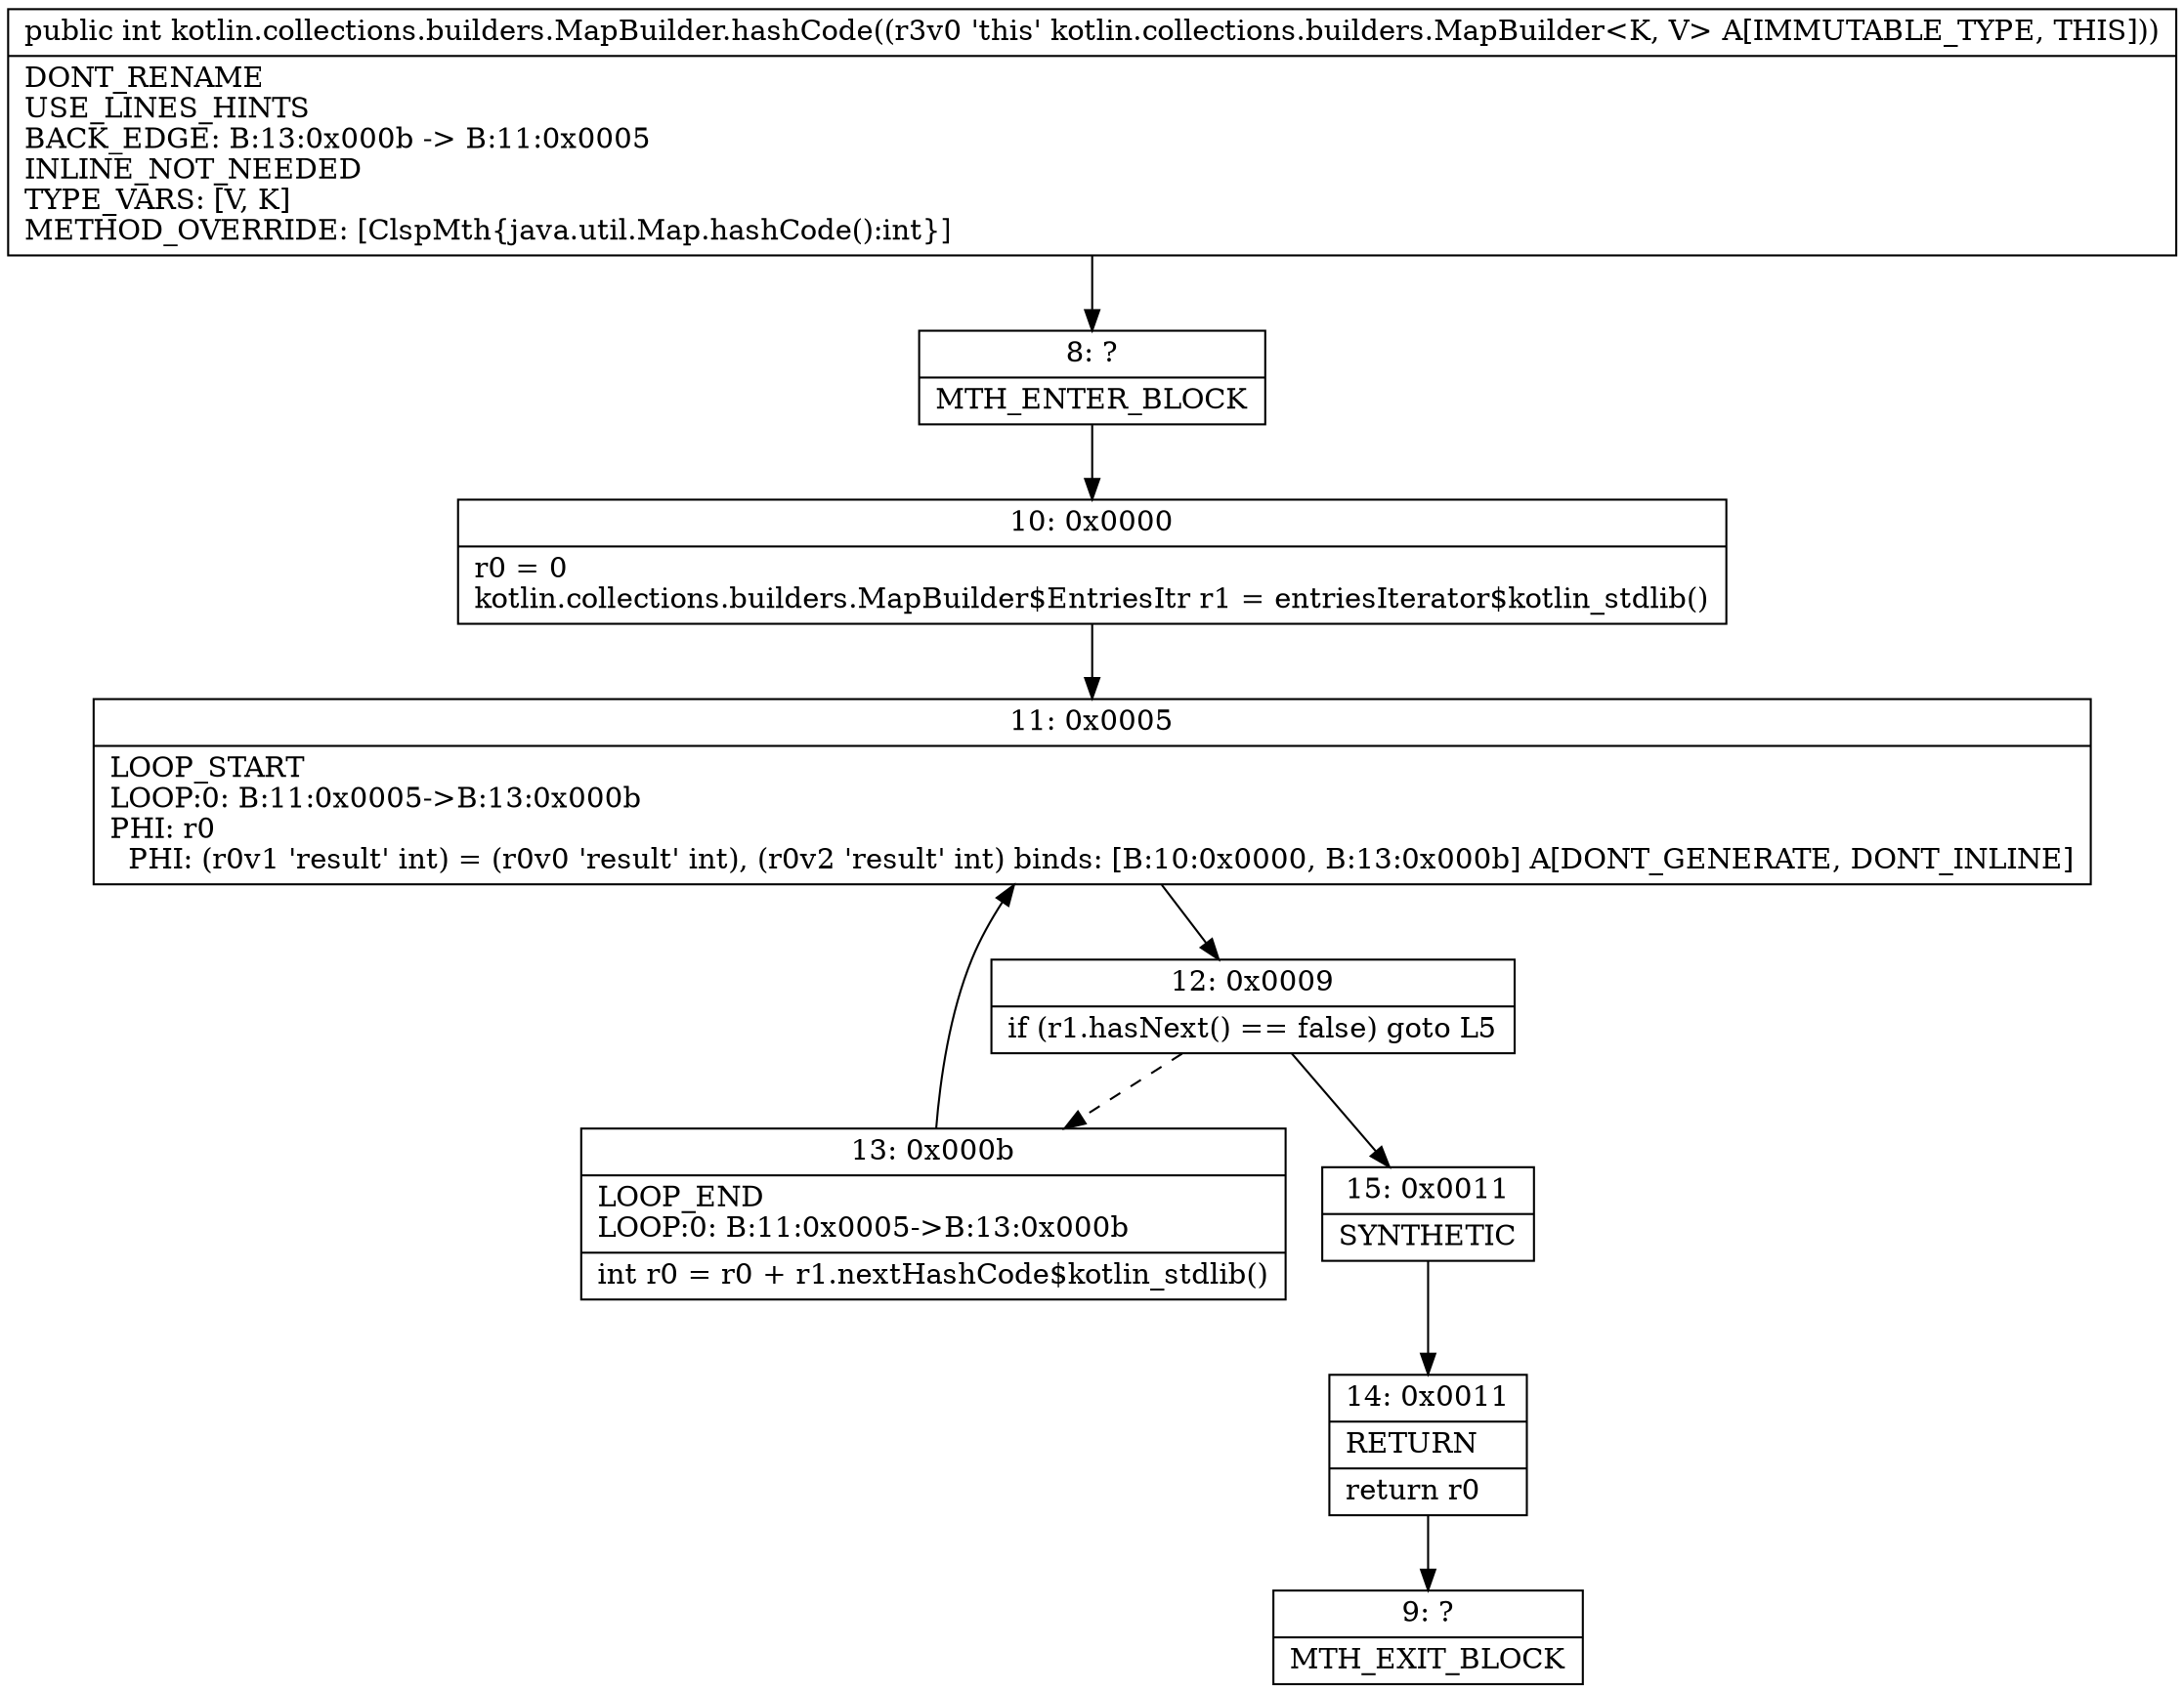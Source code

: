 digraph "CFG forkotlin.collections.builders.MapBuilder.hashCode()I" {
Node_8 [shape=record,label="{8\:\ ?|MTH_ENTER_BLOCK\l}"];
Node_10 [shape=record,label="{10\:\ 0x0000|r0 = 0\lkotlin.collections.builders.MapBuilder$EntriesItr r1 = entriesIterator$kotlin_stdlib()\l}"];
Node_11 [shape=record,label="{11\:\ 0x0005|LOOP_START\lLOOP:0: B:11:0x0005\-\>B:13:0x000b\lPHI: r0 \l  PHI: (r0v1 'result' int) = (r0v0 'result' int), (r0v2 'result' int) binds: [B:10:0x0000, B:13:0x000b] A[DONT_GENERATE, DONT_INLINE]\l}"];
Node_12 [shape=record,label="{12\:\ 0x0009|if (r1.hasNext() == false) goto L5\l}"];
Node_13 [shape=record,label="{13\:\ 0x000b|LOOP_END\lLOOP:0: B:11:0x0005\-\>B:13:0x000b\l|int r0 = r0 + r1.nextHashCode$kotlin_stdlib()\l}"];
Node_15 [shape=record,label="{15\:\ 0x0011|SYNTHETIC\l}"];
Node_14 [shape=record,label="{14\:\ 0x0011|RETURN\l|return r0\l}"];
Node_9 [shape=record,label="{9\:\ ?|MTH_EXIT_BLOCK\l}"];
MethodNode[shape=record,label="{public int kotlin.collections.builders.MapBuilder.hashCode((r3v0 'this' kotlin.collections.builders.MapBuilder\<K, V\> A[IMMUTABLE_TYPE, THIS]))  | DONT_RENAME\lUSE_LINES_HINTS\lBACK_EDGE: B:13:0x000b \-\> B:11:0x0005\lINLINE_NOT_NEEDED\lTYPE_VARS: [V, K]\lMETHOD_OVERRIDE: [ClspMth\{java.util.Map.hashCode():int\}]\l}"];
MethodNode -> Node_8;Node_8 -> Node_10;
Node_10 -> Node_11;
Node_11 -> Node_12;
Node_12 -> Node_13[style=dashed];
Node_12 -> Node_15;
Node_13 -> Node_11;
Node_15 -> Node_14;
Node_14 -> Node_9;
}

